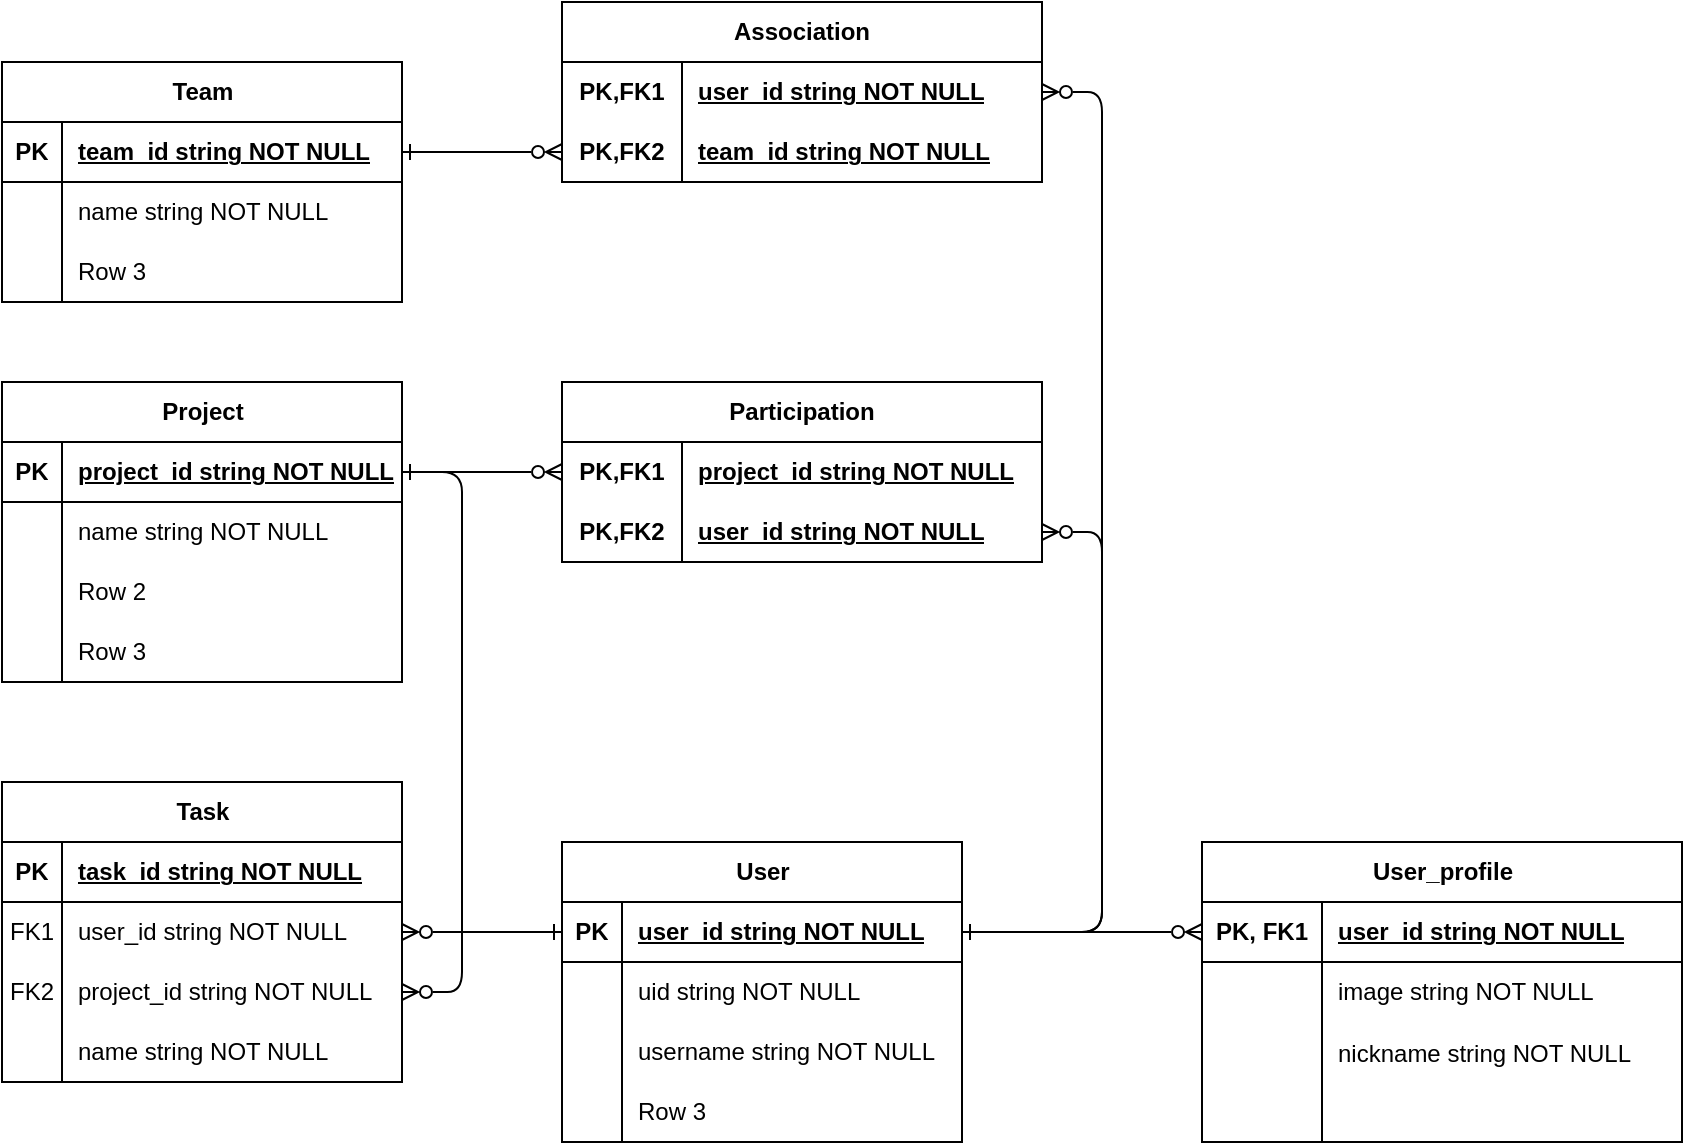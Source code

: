 <mxfile version="22.1.5" type="github">
  <diagram id="R2lEEEUBdFMjLlhIrx00" name="Page-1">
    <mxGraphModel dx="1118" dy="1234" grid="1" gridSize="10" guides="1" tooltips="1" connect="1" arrows="1" fold="1" page="0" pageScale="1" pageWidth="850" pageHeight="1100" math="0" shadow="0" extFonts="Permanent Marker^https://fonts.googleapis.com/css?family=Permanent+Marker">
      <root>
        <mxCell id="0" />
        <mxCell id="1" parent="0" />
        <mxCell id="NEsqRaYpMtBS1aP1QjhP-6" value="User" style="shape=table;startSize=30;container=1;collapsible=1;childLayout=tableLayout;fixedRows=1;rowLines=0;fontStyle=1;align=center;resizeLast=1;html=1;" parent="1" vertex="1">
          <mxGeometry x="440" y="270" width="200" height="150" as="geometry" />
        </mxCell>
        <mxCell id="NEsqRaYpMtBS1aP1QjhP-7" value="" style="shape=tableRow;horizontal=0;startSize=0;swimlaneHead=0;swimlaneBody=0;fillColor=none;collapsible=0;dropTarget=0;points=[[0,0.5],[1,0.5]];portConstraint=eastwest;top=0;left=0;right=0;bottom=1;" parent="NEsqRaYpMtBS1aP1QjhP-6" vertex="1">
          <mxGeometry y="30" width="200" height="30" as="geometry" />
        </mxCell>
        <mxCell id="NEsqRaYpMtBS1aP1QjhP-8" value="PK" style="shape=partialRectangle;connectable=0;fillColor=none;top=0;left=0;bottom=0;right=0;fontStyle=1;overflow=hidden;whiteSpace=wrap;html=1;" parent="NEsqRaYpMtBS1aP1QjhP-7" vertex="1">
          <mxGeometry width="30" height="30" as="geometry">
            <mxRectangle width="30" height="30" as="alternateBounds" />
          </mxGeometry>
        </mxCell>
        <mxCell id="NEsqRaYpMtBS1aP1QjhP-9" value="user_id string NOT NULL" style="shape=partialRectangle;connectable=0;fillColor=none;top=0;left=0;bottom=0;right=0;align=left;spacingLeft=6;fontStyle=5;overflow=hidden;whiteSpace=wrap;html=1;" parent="NEsqRaYpMtBS1aP1QjhP-7" vertex="1">
          <mxGeometry x="30" width="170" height="30" as="geometry">
            <mxRectangle width="170" height="30" as="alternateBounds" />
          </mxGeometry>
        </mxCell>
        <mxCell id="NEsqRaYpMtBS1aP1QjhP-10" value="" style="shape=tableRow;horizontal=0;startSize=0;swimlaneHead=0;swimlaneBody=0;fillColor=none;collapsible=0;dropTarget=0;points=[[0,0.5],[1,0.5]];portConstraint=eastwest;top=0;left=0;right=0;bottom=0;" parent="NEsqRaYpMtBS1aP1QjhP-6" vertex="1">
          <mxGeometry y="60" width="200" height="30" as="geometry" />
        </mxCell>
        <mxCell id="NEsqRaYpMtBS1aP1QjhP-11" value="" style="shape=partialRectangle;connectable=0;fillColor=none;top=0;left=0;bottom=0;right=0;editable=1;overflow=hidden;whiteSpace=wrap;html=1;" parent="NEsqRaYpMtBS1aP1QjhP-10" vertex="1">
          <mxGeometry width="30" height="30" as="geometry">
            <mxRectangle width="30" height="30" as="alternateBounds" />
          </mxGeometry>
        </mxCell>
        <mxCell id="NEsqRaYpMtBS1aP1QjhP-12" value="uid string NOT NULL" style="shape=partialRectangle;connectable=0;fillColor=none;top=0;left=0;bottom=0;right=0;align=left;spacingLeft=6;overflow=hidden;whiteSpace=wrap;html=1;" parent="NEsqRaYpMtBS1aP1QjhP-10" vertex="1">
          <mxGeometry x="30" width="170" height="30" as="geometry">
            <mxRectangle width="170" height="30" as="alternateBounds" />
          </mxGeometry>
        </mxCell>
        <mxCell id="NEsqRaYpMtBS1aP1QjhP-13" value="" style="shape=tableRow;horizontal=0;startSize=0;swimlaneHead=0;swimlaneBody=0;fillColor=none;collapsible=0;dropTarget=0;points=[[0,0.5],[1,0.5]];portConstraint=eastwest;top=0;left=0;right=0;bottom=0;" parent="NEsqRaYpMtBS1aP1QjhP-6" vertex="1">
          <mxGeometry y="90" width="200" height="30" as="geometry" />
        </mxCell>
        <mxCell id="NEsqRaYpMtBS1aP1QjhP-14" value="" style="shape=partialRectangle;connectable=0;fillColor=none;top=0;left=0;bottom=0;right=0;editable=1;overflow=hidden;whiteSpace=wrap;html=1;" parent="NEsqRaYpMtBS1aP1QjhP-13" vertex="1">
          <mxGeometry width="30" height="30" as="geometry">
            <mxRectangle width="30" height="30" as="alternateBounds" />
          </mxGeometry>
        </mxCell>
        <mxCell id="NEsqRaYpMtBS1aP1QjhP-15" value="username string NOT NULL" style="shape=partialRectangle;connectable=0;fillColor=none;top=0;left=0;bottom=0;right=0;align=left;spacingLeft=6;overflow=hidden;whiteSpace=wrap;html=1;" parent="NEsqRaYpMtBS1aP1QjhP-13" vertex="1">
          <mxGeometry x="30" width="170" height="30" as="geometry">
            <mxRectangle width="170" height="30" as="alternateBounds" />
          </mxGeometry>
        </mxCell>
        <mxCell id="NEsqRaYpMtBS1aP1QjhP-16" value="" style="shape=tableRow;horizontal=0;startSize=0;swimlaneHead=0;swimlaneBody=0;fillColor=none;collapsible=0;dropTarget=0;points=[[0,0.5],[1,0.5]];portConstraint=eastwest;top=0;left=0;right=0;bottom=0;" parent="NEsqRaYpMtBS1aP1QjhP-6" vertex="1">
          <mxGeometry y="120" width="200" height="30" as="geometry" />
        </mxCell>
        <mxCell id="NEsqRaYpMtBS1aP1QjhP-17" value="" style="shape=partialRectangle;connectable=0;fillColor=none;top=0;left=0;bottom=0;right=0;editable=1;overflow=hidden;whiteSpace=wrap;html=1;" parent="NEsqRaYpMtBS1aP1QjhP-16" vertex="1">
          <mxGeometry width="30" height="30" as="geometry">
            <mxRectangle width="30" height="30" as="alternateBounds" />
          </mxGeometry>
        </mxCell>
        <mxCell id="NEsqRaYpMtBS1aP1QjhP-18" value="Row 3" style="shape=partialRectangle;connectable=0;fillColor=none;top=0;left=0;bottom=0;right=0;align=left;spacingLeft=6;overflow=hidden;whiteSpace=wrap;html=1;" parent="NEsqRaYpMtBS1aP1QjhP-16" vertex="1">
          <mxGeometry x="30" width="170" height="30" as="geometry">
            <mxRectangle width="170" height="30" as="alternateBounds" />
          </mxGeometry>
        </mxCell>
        <mxCell id="NEsqRaYpMtBS1aP1QjhP-19" value="Task" style="shape=table;startSize=30;container=1;collapsible=1;childLayout=tableLayout;fixedRows=1;rowLines=0;fontStyle=1;align=center;resizeLast=1;html=1;" parent="1" vertex="1">
          <mxGeometry x="160" y="240" width="200" height="150" as="geometry" />
        </mxCell>
        <mxCell id="NEsqRaYpMtBS1aP1QjhP-20" value="" style="shape=tableRow;horizontal=0;startSize=0;swimlaneHead=0;swimlaneBody=0;fillColor=none;collapsible=0;dropTarget=0;points=[[0,0.5],[1,0.5]];portConstraint=eastwest;top=0;left=0;right=0;bottom=1;" parent="NEsqRaYpMtBS1aP1QjhP-19" vertex="1">
          <mxGeometry y="30" width="200" height="30" as="geometry" />
        </mxCell>
        <mxCell id="NEsqRaYpMtBS1aP1QjhP-21" value="PK" style="shape=partialRectangle;connectable=0;fillColor=none;top=0;left=0;bottom=0;right=0;fontStyle=1;overflow=hidden;whiteSpace=wrap;html=1;" parent="NEsqRaYpMtBS1aP1QjhP-20" vertex="1">
          <mxGeometry width="30" height="30" as="geometry">
            <mxRectangle width="30" height="30" as="alternateBounds" />
          </mxGeometry>
        </mxCell>
        <mxCell id="NEsqRaYpMtBS1aP1QjhP-22" value="task_id string NOT NULL" style="shape=partialRectangle;connectable=0;fillColor=none;top=0;left=0;bottom=0;right=0;align=left;spacingLeft=6;fontStyle=5;overflow=hidden;whiteSpace=wrap;html=1;" parent="NEsqRaYpMtBS1aP1QjhP-20" vertex="1">
          <mxGeometry x="30" width="170" height="30" as="geometry">
            <mxRectangle width="170" height="30" as="alternateBounds" />
          </mxGeometry>
        </mxCell>
        <mxCell id="NEsqRaYpMtBS1aP1QjhP-23" value="" style="shape=tableRow;horizontal=0;startSize=0;swimlaneHead=0;swimlaneBody=0;fillColor=none;collapsible=0;dropTarget=0;points=[[0,0.5],[1,0.5]];portConstraint=eastwest;top=0;left=0;right=0;bottom=0;" parent="NEsqRaYpMtBS1aP1QjhP-19" vertex="1">
          <mxGeometry y="60" width="200" height="30" as="geometry" />
        </mxCell>
        <mxCell id="NEsqRaYpMtBS1aP1QjhP-24" value="FK1" style="shape=partialRectangle;connectable=0;fillColor=none;top=0;left=0;bottom=0;right=0;editable=1;overflow=hidden;whiteSpace=wrap;html=1;" parent="NEsqRaYpMtBS1aP1QjhP-23" vertex="1">
          <mxGeometry width="30" height="30" as="geometry">
            <mxRectangle width="30" height="30" as="alternateBounds" />
          </mxGeometry>
        </mxCell>
        <mxCell id="NEsqRaYpMtBS1aP1QjhP-25" value="user_id string NOT NULL" style="shape=partialRectangle;connectable=0;fillColor=none;top=0;left=0;bottom=0;right=0;align=left;spacingLeft=6;overflow=hidden;whiteSpace=wrap;html=1;" parent="NEsqRaYpMtBS1aP1QjhP-23" vertex="1">
          <mxGeometry x="30" width="170" height="30" as="geometry">
            <mxRectangle width="170" height="30" as="alternateBounds" />
          </mxGeometry>
        </mxCell>
        <mxCell id="NEsqRaYpMtBS1aP1QjhP-29" value="" style="shape=tableRow;horizontal=0;startSize=0;swimlaneHead=0;swimlaneBody=0;fillColor=none;collapsible=0;dropTarget=0;points=[[0,0.5],[1,0.5]];portConstraint=eastwest;top=0;left=0;right=0;bottom=0;" parent="NEsqRaYpMtBS1aP1QjhP-19" vertex="1">
          <mxGeometry y="90" width="200" height="30" as="geometry" />
        </mxCell>
        <mxCell id="NEsqRaYpMtBS1aP1QjhP-30" value="FK2" style="shape=partialRectangle;connectable=0;fillColor=none;top=0;left=0;bottom=0;right=0;editable=1;overflow=hidden;whiteSpace=wrap;html=1;" parent="NEsqRaYpMtBS1aP1QjhP-29" vertex="1">
          <mxGeometry width="30" height="30" as="geometry">
            <mxRectangle width="30" height="30" as="alternateBounds" />
          </mxGeometry>
        </mxCell>
        <mxCell id="NEsqRaYpMtBS1aP1QjhP-31" value="project_id string NOT NULL" style="shape=partialRectangle;connectable=0;fillColor=none;top=0;left=0;bottom=0;right=0;align=left;spacingLeft=6;overflow=hidden;whiteSpace=wrap;html=1;" parent="NEsqRaYpMtBS1aP1QjhP-29" vertex="1">
          <mxGeometry x="30" width="170" height="30" as="geometry">
            <mxRectangle width="170" height="30" as="alternateBounds" />
          </mxGeometry>
        </mxCell>
        <mxCell id="NEsqRaYpMtBS1aP1QjhP-26" value="" style="shape=tableRow;horizontal=0;startSize=0;swimlaneHead=0;swimlaneBody=0;fillColor=none;collapsible=0;dropTarget=0;points=[[0,0.5],[1,0.5]];portConstraint=eastwest;top=0;left=0;right=0;bottom=0;" parent="NEsqRaYpMtBS1aP1QjhP-19" vertex="1">
          <mxGeometry y="120" width="200" height="30" as="geometry" />
        </mxCell>
        <mxCell id="NEsqRaYpMtBS1aP1QjhP-27" value="" style="shape=partialRectangle;connectable=0;fillColor=none;top=0;left=0;bottom=0;right=0;editable=1;overflow=hidden;whiteSpace=wrap;html=1;" parent="NEsqRaYpMtBS1aP1QjhP-26" vertex="1">
          <mxGeometry width="30" height="30" as="geometry">
            <mxRectangle width="30" height="30" as="alternateBounds" />
          </mxGeometry>
        </mxCell>
        <mxCell id="NEsqRaYpMtBS1aP1QjhP-28" value="name string NOT NULL" style="shape=partialRectangle;connectable=0;fillColor=none;top=0;left=0;bottom=0;right=0;align=left;spacingLeft=6;overflow=hidden;whiteSpace=wrap;html=1;" parent="NEsqRaYpMtBS1aP1QjhP-26" vertex="1">
          <mxGeometry x="30" width="170" height="30" as="geometry">
            <mxRectangle width="170" height="30" as="alternateBounds" />
          </mxGeometry>
        </mxCell>
        <mxCell id="NEsqRaYpMtBS1aP1QjhP-33" style="edgeStyle=orthogonalEdgeStyle;rounded=1;orthogonalLoop=1;jettySize=auto;html=1;exitX=0;exitY=0.5;exitDx=0;exitDy=0;endArrow=ERzeroToMany;endFill=0;startArrow=ERone;startFill=0;entryX=1;entryY=0.5;entryDx=0;entryDy=0;" parent="1" source="NEsqRaYpMtBS1aP1QjhP-7" target="NEsqRaYpMtBS1aP1QjhP-23" edge="1">
          <mxGeometry relative="1" as="geometry">
            <mxPoint x="470" y="480" as="targetPoint" />
          </mxGeometry>
        </mxCell>
        <mxCell id="6DGYX6wi9WXrgcm1hXsQ-2" value="User_profile" style="shape=table;startSize=30;container=1;collapsible=1;childLayout=tableLayout;fixedRows=1;rowLines=0;fontStyle=1;align=center;resizeLast=1;html=1;" parent="1" vertex="1">
          <mxGeometry x="760" y="270" width="240" height="150" as="geometry" />
        </mxCell>
        <mxCell id="6DGYX6wi9WXrgcm1hXsQ-88" value="" style="shape=tableRow;horizontal=0;startSize=0;swimlaneHead=0;swimlaneBody=0;fillColor=none;collapsible=0;dropTarget=0;points=[[0,0.5],[1,0.5]];portConstraint=eastwest;top=0;left=0;right=0;bottom=1;" parent="6DGYX6wi9WXrgcm1hXsQ-2" vertex="1">
          <mxGeometry y="30" width="240" height="30" as="geometry" />
        </mxCell>
        <mxCell id="6DGYX6wi9WXrgcm1hXsQ-89" value="PK, FK1" style="shape=partialRectangle;connectable=0;fillColor=none;top=0;left=0;bottom=0;right=0;fontStyle=1;overflow=hidden;whiteSpace=wrap;html=1;" parent="6DGYX6wi9WXrgcm1hXsQ-88" vertex="1">
          <mxGeometry width="60" height="30" as="geometry">
            <mxRectangle width="60" height="30" as="alternateBounds" />
          </mxGeometry>
        </mxCell>
        <mxCell id="6DGYX6wi9WXrgcm1hXsQ-90" value="user_id string NOT NULL" style="shape=partialRectangle;connectable=0;fillColor=none;top=0;left=0;bottom=0;right=0;align=left;spacingLeft=6;fontStyle=5;overflow=hidden;whiteSpace=wrap;html=1;" parent="6DGYX6wi9WXrgcm1hXsQ-88" vertex="1">
          <mxGeometry x="60" width="180" height="30" as="geometry">
            <mxRectangle width="180" height="30" as="alternateBounds" />
          </mxGeometry>
        </mxCell>
        <mxCell id="6DGYX6wi9WXrgcm1hXsQ-9" value="" style="shape=tableRow;horizontal=0;startSize=0;swimlaneHead=0;swimlaneBody=0;fillColor=none;collapsible=0;dropTarget=0;points=[[0,0.5],[1,0.5]];portConstraint=eastwest;top=0;left=0;right=0;bottom=0;" parent="6DGYX6wi9WXrgcm1hXsQ-2" vertex="1">
          <mxGeometry y="60" width="240" height="30" as="geometry" />
        </mxCell>
        <mxCell id="6DGYX6wi9WXrgcm1hXsQ-10" value="" style="shape=partialRectangle;connectable=0;fillColor=none;top=0;left=0;bottom=0;right=0;editable=1;overflow=hidden;whiteSpace=wrap;html=1;" parent="6DGYX6wi9WXrgcm1hXsQ-9" vertex="1">
          <mxGeometry width="60" height="30" as="geometry">
            <mxRectangle width="60" height="30" as="alternateBounds" />
          </mxGeometry>
        </mxCell>
        <mxCell id="6DGYX6wi9WXrgcm1hXsQ-11" value="image string NOT NULL" style="shape=partialRectangle;connectable=0;fillColor=none;top=0;left=0;bottom=0;right=0;align=left;spacingLeft=6;overflow=hidden;whiteSpace=wrap;html=1;" parent="6DGYX6wi9WXrgcm1hXsQ-9" vertex="1">
          <mxGeometry x="60" width="180" height="30" as="geometry">
            <mxRectangle width="180" height="30" as="alternateBounds" />
          </mxGeometry>
        </mxCell>
        <mxCell id="6DGYX6wi9WXrgcm1hXsQ-16" value="" style="shape=tableRow;horizontal=0;startSize=0;swimlaneHead=0;swimlaneBody=0;fillColor=none;collapsible=0;dropTarget=0;points=[[0,0.5],[1,0.5]];portConstraint=eastwest;top=0;left=0;right=0;bottom=0;" parent="6DGYX6wi9WXrgcm1hXsQ-2" vertex="1">
          <mxGeometry y="90" width="240" height="30" as="geometry" />
        </mxCell>
        <mxCell id="6DGYX6wi9WXrgcm1hXsQ-17" value="" style="shape=partialRectangle;connectable=0;fillColor=none;top=0;left=0;bottom=0;right=0;editable=1;overflow=hidden;" parent="6DGYX6wi9WXrgcm1hXsQ-16" vertex="1">
          <mxGeometry width="60" height="30" as="geometry">
            <mxRectangle width="60" height="30" as="alternateBounds" />
          </mxGeometry>
        </mxCell>
        <mxCell id="6DGYX6wi9WXrgcm1hXsQ-18" value="nickname string NOT NULL" style="shape=partialRectangle;connectable=0;fillColor=none;top=0;left=0;bottom=0;right=0;align=left;spacingLeft=6;overflow=hidden;" parent="6DGYX6wi9WXrgcm1hXsQ-16" vertex="1">
          <mxGeometry x="60" width="180" height="30" as="geometry">
            <mxRectangle width="180" height="30" as="alternateBounds" />
          </mxGeometry>
        </mxCell>
        <mxCell id="6DGYX6wi9WXrgcm1hXsQ-12" value="" style="shape=tableRow;horizontal=0;startSize=0;swimlaneHead=0;swimlaneBody=0;fillColor=none;collapsible=0;dropTarget=0;points=[[0,0.5],[1,0.5]];portConstraint=eastwest;top=0;left=0;right=0;bottom=0;" parent="6DGYX6wi9WXrgcm1hXsQ-2" vertex="1">
          <mxGeometry y="120" width="240" height="30" as="geometry" />
        </mxCell>
        <mxCell id="6DGYX6wi9WXrgcm1hXsQ-13" value="" style="shape=partialRectangle;connectable=0;fillColor=none;top=0;left=0;bottom=0;right=0;editable=1;overflow=hidden;whiteSpace=wrap;html=1;" parent="6DGYX6wi9WXrgcm1hXsQ-12" vertex="1">
          <mxGeometry width="60" height="30" as="geometry">
            <mxRectangle width="60" height="30" as="alternateBounds" />
          </mxGeometry>
        </mxCell>
        <mxCell id="6DGYX6wi9WXrgcm1hXsQ-14" value="" style="shape=partialRectangle;connectable=0;fillColor=none;top=0;left=0;bottom=0;right=0;align=left;spacingLeft=6;overflow=hidden;whiteSpace=wrap;html=1;" parent="6DGYX6wi9WXrgcm1hXsQ-12" vertex="1">
          <mxGeometry x="60" width="180" height="30" as="geometry">
            <mxRectangle width="180" height="30" as="alternateBounds" />
          </mxGeometry>
        </mxCell>
        <mxCell id="6DGYX6wi9WXrgcm1hXsQ-19" style="edgeStyle=orthogonalEdgeStyle;rounded=1;orthogonalLoop=1;jettySize=auto;html=1;exitX=1;exitY=0.5;exitDx=0;exitDy=0;endArrow=ERzeroToMany;endFill=0;startArrow=ERone;startFill=0;endSize=6;targetPerimeterSpacing=0;jumpStyle=none;shadow=0;entryX=0;entryY=0.5;entryDx=0;entryDy=0;" parent="1" source="NEsqRaYpMtBS1aP1QjhP-7" target="6DGYX6wi9WXrgcm1hXsQ-88" edge="1">
          <mxGeometry relative="1" as="geometry">
            <mxPoint x="680" y="210" as="targetPoint" />
            <mxPoint x="70" y="510" as="sourcePoint" />
          </mxGeometry>
        </mxCell>
        <mxCell id="6DGYX6wi9WXrgcm1hXsQ-59" value="Team" style="shape=table;startSize=30;container=1;collapsible=1;childLayout=tableLayout;fixedRows=1;rowLines=0;fontStyle=1;align=center;resizeLast=1;html=1;" parent="1" vertex="1">
          <mxGeometry x="160" y="-120" width="200" height="120" as="geometry" />
        </mxCell>
        <mxCell id="6DGYX6wi9WXrgcm1hXsQ-60" value="" style="shape=tableRow;horizontal=0;startSize=0;swimlaneHead=0;swimlaneBody=0;fillColor=none;collapsible=0;dropTarget=0;points=[[0,0.5],[1,0.5]];portConstraint=eastwest;top=0;left=0;right=0;bottom=1;" parent="6DGYX6wi9WXrgcm1hXsQ-59" vertex="1">
          <mxGeometry y="30" width="200" height="30" as="geometry" />
        </mxCell>
        <mxCell id="6DGYX6wi9WXrgcm1hXsQ-61" value="PK" style="shape=partialRectangle;connectable=0;fillColor=none;top=0;left=0;bottom=0;right=0;fontStyle=1;overflow=hidden;whiteSpace=wrap;html=1;" parent="6DGYX6wi9WXrgcm1hXsQ-60" vertex="1">
          <mxGeometry width="30" height="30" as="geometry">
            <mxRectangle width="30" height="30" as="alternateBounds" />
          </mxGeometry>
        </mxCell>
        <mxCell id="6DGYX6wi9WXrgcm1hXsQ-62" value="team_id string NOT NULL" style="shape=partialRectangle;connectable=0;fillColor=none;top=0;left=0;bottom=0;right=0;align=left;spacingLeft=6;fontStyle=5;overflow=hidden;whiteSpace=wrap;html=1;" parent="6DGYX6wi9WXrgcm1hXsQ-60" vertex="1">
          <mxGeometry x="30" width="170" height="30" as="geometry">
            <mxRectangle width="170" height="30" as="alternateBounds" />
          </mxGeometry>
        </mxCell>
        <mxCell id="6DGYX6wi9WXrgcm1hXsQ-66" value="" style="shape=tableRow;horizontal=0;startSize=0;swimlaneHead=0;swimlaneBody=0;fillColor=none;collapsible=0;dropTarget=0;points=[[0,0.5],[1,0.5]];portConstraint=eastwest;top=0;left=0;right=0;bottom=0;" parent="6DGYX6wi9WXrgcm1hXsQ-59" vertex="1">
          <mxGeometry y="60" width="200" height="30" as="geometry" />
        </mxCell>
        <mxCell id="6DGYX6wi9WXrgcm1hXsQ-67" value="" style="shape=partialRectangle;connectable=0;fillColor=none;top=0;left=0;bottom=0;right=0;editable=1;overflow=hidden;whiteSpace=wrap;html=1;" parent="6DGYX6wi9WXrgcm1hXsQ-66" vertex="1">
          <mxGeometry width="30" height="30" as="geometry">
            <mxRectangle width="30" height="30" as="alternateBounds" />
          </mxGeometry>
        </mxCell>
        <mxCell id="6DGYX6wi9WXrgcm1hXsQ-68" value="name string NOT NULL" style="shape=partialRectangle;connectable=0;fillColor=none;top=0;left=0;bottom=0;right=0;align=left;spacingLeft=6;overflow=hidden;whiteSpace=wrap;html=1;" parent="6DGYX6wi9WXrgcm1hXsQ-66" vertex="1">
          <mxGeometry x="30" width="170" height="30" as="geometry">
            <mxRectangle width="170" height="30" as="alternateBounds" />
          </mxGeometry>
        </mxCell>
        <mxCell id="6DGYX6wi9WXrgcm1hXsQ-69" value="" style="shape=tableRow;horizontal=0;startSize=0;swimlaneHead=0;swimlaneBody=0;fillColor=none;collapsible=0;dropTarget=0;points=[[0,0.5],[1,0.5]];portConstraint=eastwest;top=0;left=0;right=0;bottom=0;" parent="6DGYX6wi9WXrgcm1hXsQ-59" vertex="1">
          <mxGeometry y="90" width="200" height="30" as="geometry" />
        </mxCell>
        <mxCell id="6DGYX6wi9WXrgcm1hXsQ-70" value="" style="shape=partialRectangle;connectable=0;fillColor=none;top=0;left=0;bottom=0;right=0;editable=1;overflow=hidden;whiteSpace=wrap;html=1;" parent="6DGYX6wi9WXrgcm1hXsQ-69" vertex="1">
          <mxGeometry width="30" height="30" as="geometry">
            <mxRectangle width="30" height="30" as="alternateBounds" />
          </mxGeometry>
        </mxCell>
        <mxCell id="6DGYX6wi9WXrgcm1hXsQ-71" value="Row 3" style="shape=partialRectangle;connectable=0;fillColor=none;top=0;left=0;bottom=0;right=0;align=left;spacingLeft=6;overflow=hidden;whiteSpace=wrap;html=1;" parent="6DGYX6wi9WXrgcm1hXsQ-69" vertex="1">
          <mxGeometry x="30" width="170" height="30" as="geometry">
            <mxRectangle width="170" height="30" as="alternateBounds" />
          </mxGeometry>
        </mxCell>
        <mxCell id="6DGYX6wi9WXrgcm1hXsQ-72" value="Association" style="shape=table;startSize=30;container=1;collapsible=1;childLayout=tableLayout;fixedRows=1;rowLines=0;fontStyle=1;align=center;resizeLast=1;html=1;whiteSpace=wrap;" parent="1" vertex="1">
          <mxGeometry x="440" y="-150" width="240" height="90" as="geometry" />
        </mxCell>
        <mxCell id="6DGYX6wi9WXrgcm1hXsQ-73" value="" style="shape=tableRow;horizontal=0;startSize=0;swimlaneHead=0;swimlaneBody=0;fillColor=none;collapsible=0;dropTarget=0;points=[[0,0.5],[1,0.5]];portConstraint=eastwest;top=0;left=0;right=0;bottom=0;html=1;" parent="6DGYX6wi9WXrgcm1hXsQ-72" vertex="1">
          <mxGeometry y="30" width="240" height="30" as="geometry" />
        </mxCell>
        <mxCell id="6DGYX6wi9WXrgcm1hXsQ-74" value="PK,FK1" style="shape=partialRectangle;connectable=0;fillColor=none;top=0;left=0;bottom=0;right=0;fontStyle=1;overflow=hidden;html=1;whiteSpace=wrap;" parent="6DGYX6wi9WXrgcm1hXsQ-73" vertex="1">
          <mxGeometry width="60" height="30" as="geometry">
            <mxRectangle width="60" height="30" as="alternateBounds" />
          </mxGeometry>
        </mxCell>
        <mxCell id="6DGYX6wi9WXrgcm1hXsQ-75" value="user_id string NOT NULL" style="shape=partialRectangle;connectable=0;fillColor=none;top=0;left=0;bottom=0;right=0;align=left;spacingLeft=6;fontStyle=5;overflow=hidden;html=1;whiteSpace=wrap;" parent="6DGYX6wi9WXrgcm1hXsQ-73" vertex="1">
          <mxGeometry x="60" width="180" height="30" as="geometry">
            <mxRectangle width="180" height="30" as="alternateBounds" />
          </mxGeometry>
        </mxCell>
        <mxCell id="6DGYX6wi9WXrgcm1hXsQ-76" value="" style="shape=tableRow;horizontal=0;startSize=0;swimlaneHead=0;swimlaneBody=0;fillColor=none;collapsible=0;dropTarget=0;points=[[0,0.5],[1,0.5]];portConstraint=eastwest;top=0;left=0;right=0;bottom=1;html=1;" parent="6DGYX6wi9WXrgcm1hXsQ-72" vertex="1">
          <mxGeometry y="60" width="240" height="30" as="geometry" />
        </mxCell>
        <mxCell id="6DGYX6wi9WXrgcm1hXsQ-77" value="PK,FK2" style="shape=partialRectangle;connectable=0;fillColor=none;top=0;left=0;bottom=0;right=0;fontStyle=1;overflow=hidden;html=1;whiteSpace=wrap;" parent="6DGYX6wi9WXrgcm1hXsQ-76" vertex="1">
          <mxGeometry width="60" height="30" as="geometry">
            <mxRectangle width="60" height="30" as="alternateBounds" />
          </mxGeometry>
        </mxCell>
        <mxCell id="6DGYX6wi9WXrgcm1hXsQ-78" value="team_id string NOT NULL" style="shape=partialRectangle;connectable=0;fillColor=none;top=0;left=0;bottom=0;right=0;align=left;spacingLeft=6;fontStyle=5;overflow=hidden;html=1;whiteSpace=wrap;" parent="6DGYX6wi9WXrgcm1hXsQ-76" vertex="1">
          <mxGeometry x="60" width="180" height="30" as="geometry">
            <mxRectangle width="180" height="30" as="alternateBounds" />
          </mxGeometry>
        </mxCell>
        <mxCell id="6DGYX6wi9WXrgcm1hXsQ-85" style="edgeStyle=entityRelationEdgeStyle;rounded=1;orthogonalLoop=1;jettySize=auto;html=1;exitX=1;exitY=0.5;exitDx=0;exitDy=0;endArrow=ERzeroToMany;endFill=0;startArrow=ERone;startFill=0;entryX=0;entryY=0.5;entryDx=0;entryDy=0;" parent="1" source="eAa5K5IWcessXN4a7Osk-2" target="eAa5K5IWcessXN4a7Osk-15" edge="1">
          <mxGeometry relative="1" as="geometry">
            <mxPoint x="80" y="300" as="targetPoint" />
            <mxPoint x="170" y="300" as="sourcePoint" />
          </mxGeometry>
        </mxCell>
        <mxCell id="6DGYX6wi9WXrgcm1hXsQ-86" style="edgeStyle=orthogonalEdgeStyle;rounded=1;orthogonalLoop=1;jettySize=auto;html=1;endArrow=ERzeroToMany;endFill=0;startArrow=ERone;startFill=0;entryX=0;entryY=0.5;entryDx=0;entryDy=0;exitX=1;exitY=0.5;exitDx=0;exitDy=0;" parent="1" source="6DGYX6wi9WXrgcm1hXsQ-60" target="6DGYX6wi9WXrgcm1hXsQ-76" edge="1">
          <mxGeometry relative="1" as="geometry">
            <mxPoint x="120" y="285" as="targetPoint" />
            <mxPoint x="160" y="-75" as="sourcePoint" />
          </mxGeometry>
        </mxCell>
        <mxCell id="6DGYX6wi9WXrgcm1hXsQ-91" style="edgeStyle=entityRelationEdgeStyle;rounded=1;orthogonalLoop=1;jettySize=auto;html=1;endArrow=ERzeroToMany;endFill=0;startArrow=ERone;startFill=0;entryX=1;entryY=0.5;entryDx=0;entryDy=0;exitX=1;exitY=0.5;exitDx=0;exitDy=0;" parent="1" source="eAa5K5IWcessXN4a7Osk-2" target="NEsqRaYpMtBS1aP1QjhP-29" edge="1">
          <mxGeometry relative="1" as="geometry">
            <mxPoint x="490" y="445" as="targetPoint" />
            <mxPoint x="410" y="465" as="sourcePoint" />
          </mxGeometry>
        </mxCell>
        <mxCell id="eAa5K5IWcessXN4a7Osk-1" value="Project" style="shape=table;startSize=30;container=1;collapsible=1;childLayout=tableLayout;fixedRows=1;rowLines=0;fontStyle=1;align=center;resizeLast=1;html=1;" vertex="1" parent="1">
          <mxGeometry x="160" y="40" width="200" height="150" as="geometry" />
        </mxCell>
        <mxCell id="eAa5K5IWcessXN4a7Osk-2" value="" style="shape=tableRow;horizontal=0;startSize=0;swimlaneHead=0;swimlaneBody=0;fillColor=none;collapsible=0;dropTarget=0;points=[[0,0.5],[1,0.5]];portConstraint=eastwest;top=0;left=0;right=0;bottom=1;" vertex="1" parent="eAa5K5IWcessXN4a7Osk-1">
          <mxGeometry y="30" width="200" height="30" as="geometry" />
        </mxCell>
        <mxCell id="eAa5K5IWcessXN4a7Osk-3" value="PK" style="shape=partialRectangle;connectable=0;fillColor=none;top=0;left=0;bottom=0;right=0;fontStyle=1;overflow=hidden;whiteSpace=wrap;html=1;" vertex="1" parent="eAa5K5IWcessXN4a7Osk-2">
          <mxGeometry width="30" height="30" as="geometry">
            <mxRectangle width="30" height="30" as="alternateBounds" />
          </mxGeometry>
        </mxCell>
        <mxCell id="eAa5K5IWcessXN4a7Osk-4" value="project_id string NOT NULL" style="shape=partialRectangle;connectable=0;fillColor=none;top=0;left=0;bottom=0;right=0;align=left;spacingLeft=6;fontStyle=5;overflow=hidden;whiteSpace=wrap;html=1;" vertex="1" parent="eAa5K5IWcessXN4a7Osk-2">
          <mxGeometry x="30" width="170" height="30" as="geometry">
            <mxRectangle width="170" height="30" as="alternateBounds" />
          </mxGeometry>
        </mxCell>
        <mxCell id="eAa5K5IWcessXN4a7Osk-5" value="" style="shape=tableRow;horizontal=0;startSize=0;swimlaneHead=0;swimlaneBody=0;fillColor=none;collapsible=0;dropTarget=0;points=[[0,0.5],[1,0.5]];portConstraint=eastwest;top=0;left=0;right=0;bottom=0;" vertex="1" parent="eAa5K5IWcessXN4a7Osk-1">
          <mxGeometry y="60" width="200" height="30" as="geometry" />
        </mxCell>
        <mxCell id="eAa5K5IWcessXN4a7Osk-6" value="" style="shape=partialRectangle;connectable=0;fillColor=none;top=0;left=0;bottom=0;right=0;editable=1;overflow=hidden;whiteSpace=wrap;html=1;" vertex="1" parent="eAa5K5IWcessXN4a7Osk-5">
          <mxGeometry width="30" height="30" as="geometry">
            <mxRectangle width="30" height="30" as="alternateBounds" />
          </mxGeometry>
        </mxCell>
        <mxCell id="eAa5K5IWcessXN4a7Osk-7" value="name string NOT NULL" style="shape=partialRectangle;connectable=0;fillColor=none;top=0;left=0;bottom=0;right=0;align=left;spacingLeft=6;overflow=hidden;whiteSpace=wrap;html=1;" vertex="1" parent="eAa5K5IWcessXN4a7Osk-5">
          <mxGeometry x="30" width="170" height="30" as="geometry">
            <mxRectangle width="170" height="30" as="alternateBounds" />
          </mxGeometry>
        </mxCell>
        <mxCell id="eAa5K5IWcessXN4a7Osk-8" value="" style="shape=tableRow;horizontal=0;startSize=0;swimlaneHead=0;swimlaneBody=0;fillColor=none;collapsible=0;dropTarget=0;points=[[0,0.5],[1,0.5]];portConstraint=eastwest;top=0;left=0;right=0;bottom=0;" vertex="1" parent="eAa5K5IWcessXN4a7Osk-1">
          <mxGeometry y="90" width="200" height="30" as="geometry" />
        </mxCell>
        <mxCell id="eAa5K5IWcessXN4a7Osk-9" value="" style="shape=partialRectangle;connectable=0;fillColor=none;top=0;left=0;bottom=0;right=0;editable=1;overflow=hidden;whiteSpace=wrap;html=1;" vertex="1" parent="eAa5K5IWcessXN4a7Osk-8">
          <mxGeometry width="30" height="30" as="geometry">
            <mxRectangle width="30" height="30" as="alternateBounds" />
          </mxGeometry>
        </mxCell>
        <mxCell id="eAa5K5IWcessXN4a7Osk-10" value="Row 2" style="shape=partialRectangle;connectable=0;fillColor=none;top=0;left=0;bottom=0;right=0;align=left;spacingLeft=6;overflow=hidden;whiteSpace=wrap;html=1;" vertex="1" parent="eAa5K5IWcessXN4a7Osk-8">
          <mxGeometry x="30" width="170" height="30" as="geometry">
            <mxRectangle width="170" height="30" as="alternateBounds" />
          </mxGeometry>
        </mxCell>
        <mxCell id="eAa5K5IWcessXN4a7Osk-11" value="" style="shape=tableRow;horizontal=0;startSize=0;swimlaneHead=0;swimlaneBody=0;fillColor=none;collapsible=0;dropTarget=0;points=[[0,0.5],[1,0.5]];portConstraint=eastwest;top=0;left=0;right=0;bottom=0;" vertex="1" parent="eAa5K5IWcessXN4a7Osk-1">
          <mxGeometry y="120" width="200" height="30" as="geometry" />
        </mxCell>
        <mxCell id="eAa5K5IWcessXN4a7Osk-12" value="" style="shape=partialRectangle;connectable=0;fillColor=none;top=0;left=0;bottom=0;right=0;editable=1;overflow=hidden;whiteSpace=wrap;html=1;" vertex="1" parent="eAa5K5IWcessXN4a7Osk-11">
          <mxGeometry width="30" height="30" as="geometry">
            <mxRectangle width="30" height="30" as="alternateBounds" />
          </mxGeometry>
        </mxCell>
        <mxCell id="eAa5K5IWcessXN4a7Osk-13" value="Row 3" style="shape=partialRectangle;connectable=0;fillColor=none;top=0;left=0;bottom=0;right=0;align=left;spacingLeft=6;overflow=hidden;whiteSpace=wrap;html=1;" vertex="1" parent="eAa5K5IWcessXN4a7Osk-11">
          <mxGeometry x="30" width="170" height="30" as="geometry">
            <mxRectangle width="170" height="30" as="alternateBounds" />
          </mxGeometry>
        </mxCell>
        <mxCell id="eAa5K5IWcessXN4a7Osk-14" value="Participation" style="shape=table;startSize=30;container=1;collapsible=1;childLayout=tableLayout;fixedRows=1;rowLines=0;fontStyle=1;align=center;resizeLast=1;html=1;whiteSpace=wrap;" vertex="1" parent="1">
          <mxGeometry x="440" y="40" width="240" height="90" as="geometry" />
        </mxCell>
        <mxCell id="eAa5K5IWcessXN4a7Osk-15" value="" style="shape=tableRow;horizontal=0;startSize=0;swimlaneHead=0;swimlaneBody=0;fillColor=none;collapsible=0;dropTarget=0;points=[[0,0.5],[1,0.5]];portConstraint=eastwest;top=0;left=0;right=0;bottom=0;html=1;" vertex="1" parent="eAa5K5IWcessXN4a7Osk-14">
          <mxGeometry y="30" width="240" height="30" as="geometry" />
        </mxCell>
        <mxCell id="eAa5K5IWcessXN4a7Osk-16" value="PK,FK1" style="shape=partialRectangle;connectable=0;fillColor=none;top=0;left=0;bottom=0;right=0;fontStyle=1;overflow=hidden;html=1;whiteSpace=wrap;" vertex="1" parent="eAa5K5IWcessXN4a7Osk-15">
          <mxGeometry width="60" height="30" as="geometry">
            <mxRectangle width="60" height="30" as="alternateBounds" />
          </mxGeometry>
        </mxCell>
        <mxCell id="eAa5K5IWcessXN4a7Osk-17" value="project_id string NOT NULL" style="shape=partialRectangle;connectable=0;fillColor=none;top=0;left=0;bottom=0;right=0;align=left;spacingLeft=6;fontStyle=5;overflow=hidden;html=1;whiteSpace=wrap;" vertex="1" parent="eAa5K5IWcessXN4a7Osk-15">
          <mxGeometry x="60" width="180" height="30" as="geometry">
            <mxRectangle width="180" height="30" as="alternateBounds" />
          </mxGeometry>
        </mxCell>
        <mxCell id="eAa5K5IWcessXN4a7Osk-18" value="" style="shape=tableRow;horizontal=0;startSize=0;swimlaneHead=0;swimlaneBody=0;fillColor=none;collapsible=0;dropTarget=0;points=[[0,0.5],[1,0.5]];portConstraint=eastwest;top=0;left=0;right=0;bottom=1;html=1;" vertex="1" parent="eAa5K5IWcessXN4a7Osk-14">
          <mxGeometry y="60" width="240" height="30" as="geometry" />
        </mxCell>
        <mxCell id="eAa5K5IWcessXN4a7Osk-19" value="PK,FK2" style="shape=partialRectangle;connectable=0;fillColor=none;top=0;left=0;bottom=0;right=0;fontStyle=1;overflow=hidden;html=1;whiteSpace=wrap;" vertex="1" parent="eAa5K5IWcessXN4a7Osk-18">
          <mxGeometry width="60" height="30" as="geometry">
            <mxRectangle width="60" height="30" as="alternateBounds" />
          </mxGeometry>
        </mxCell>
        <mxCell id="eAa5K5IWcessXN4a7Osk-20" value="user_id string NOT NULL" style="shape=partialRectangle;connectable=0;fillColor=none;top=0;left=0;bottom=0;right=0;align=left;spacingLeft=6;fontStyle=5;overflow=hidden;html=1;whiteSpace=wrap;" vertex="1" parent="eAa5K5IWcessXN4a7Osk-18">
          <mxGeometry x="60" width="180" height="30" as="geometry">
            <mxRectangle width="180" height="30" as="alternateBounds" />
          </mxGeometry>
        </mxCell>
        <mxCell id="eAa5K5IWcessXN4a7Osk-28" style="edgeStyle=orthogonalEdgeStyle;rounded=1;orthogonalLoop=1;jettySize=auto;html=1;exitX=1;exitY=0.5;exitDx=0;exitDy=0;endArrow=ERzeroToMany;endFill=0;startArrow=ERone;startFill=0;entryX=1;entryY=0.5;entryDx=0;entryDy=0;" edge="1" parent="1" source="NEsqRaYpMtBS1aP1QjhP-7" target="eAa5K5IWcessXN4a7Osk-18">
          <mxGeometry relative="1" as="geometry">
            <mxPoint x="110" y="280" as="targetPoint" />
            <mxPoint x="200" y="280" as="sourcePoint" />
            <Array as="points">
              <mxPoint x="710" y="315" />
              <mxPoint x="710" y="115" />
            </Array>
          </mxGeometry>
        </mxCell>
        <mxCell id="eAa5K5IWcessXN4a7Osk-30" style="edgeStyle=orthogonalEdgeStyle;rounded=1;orthogonalLoop=1;jettySize=auto;html=1;endArrow=ERzeroToMany;endFill=0;startArrow=ERone;startFill=0;entryX=1;entryY=0.5;entryDx=0;entryDy=0;exitX=1;exitY=0.5;exitDx=0;exitDy=0;" edge="1" parent="1" source="NEsqRaYpMtBS1aP1QjhP-7" target="6DGYX6wi9WXrgcm1hXsQ-73">
          <mxGeometry relative="1" as="geometry">
            <mxPoint x="430" y="-120" as="targetPoint" />
            <mxPoint x="780" y="140" as="sourcePoint" />
            <Array as="points">
              <mxPoint x="710" y="315" />
              <mxPoint x="710" y="-105" />
            </Array>
          </mxGeometry>
        </mxCell>
      </root>
    </mxGraphModel>
  </diagram>
</mxfile>
